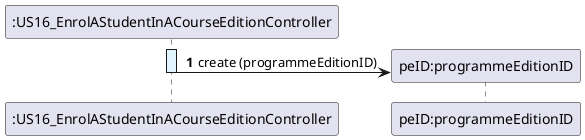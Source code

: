 @startuml
skinparam {
  ActivityPadding 2
  ActivityMargin 2
  BoxPadding 2
}
skinparam defaultTextAlignment center

autonumber

activate ":US16_EnrolAStudentInACourseEditionController" #E1F5FE
create "peID:programmeEditionID"
":US16_EnrolAStudentInACourseEditionController" -> "peID:programmeEditionID": create (programmeEditionID)

deactivate ":US16_EnrolAStudentInACourseEditionController"
@enduml